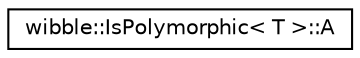 digraph G
{
  edge [fontname="Helvetica",fontsize="10",labelfontname="Helvetica",labelfontsize="10"];
  node [fontname="Helvetica",fontsize="10",shape=record];
  rankdir="LR";
  Node1 [label="wibble::IsPolymorphic\< T \>::A",height=0.2,width=0.4,color="black", fillcolor="white", style="filled",URL="$structwibble_1_1IsPolymorphic_1_1A.html"];
}
